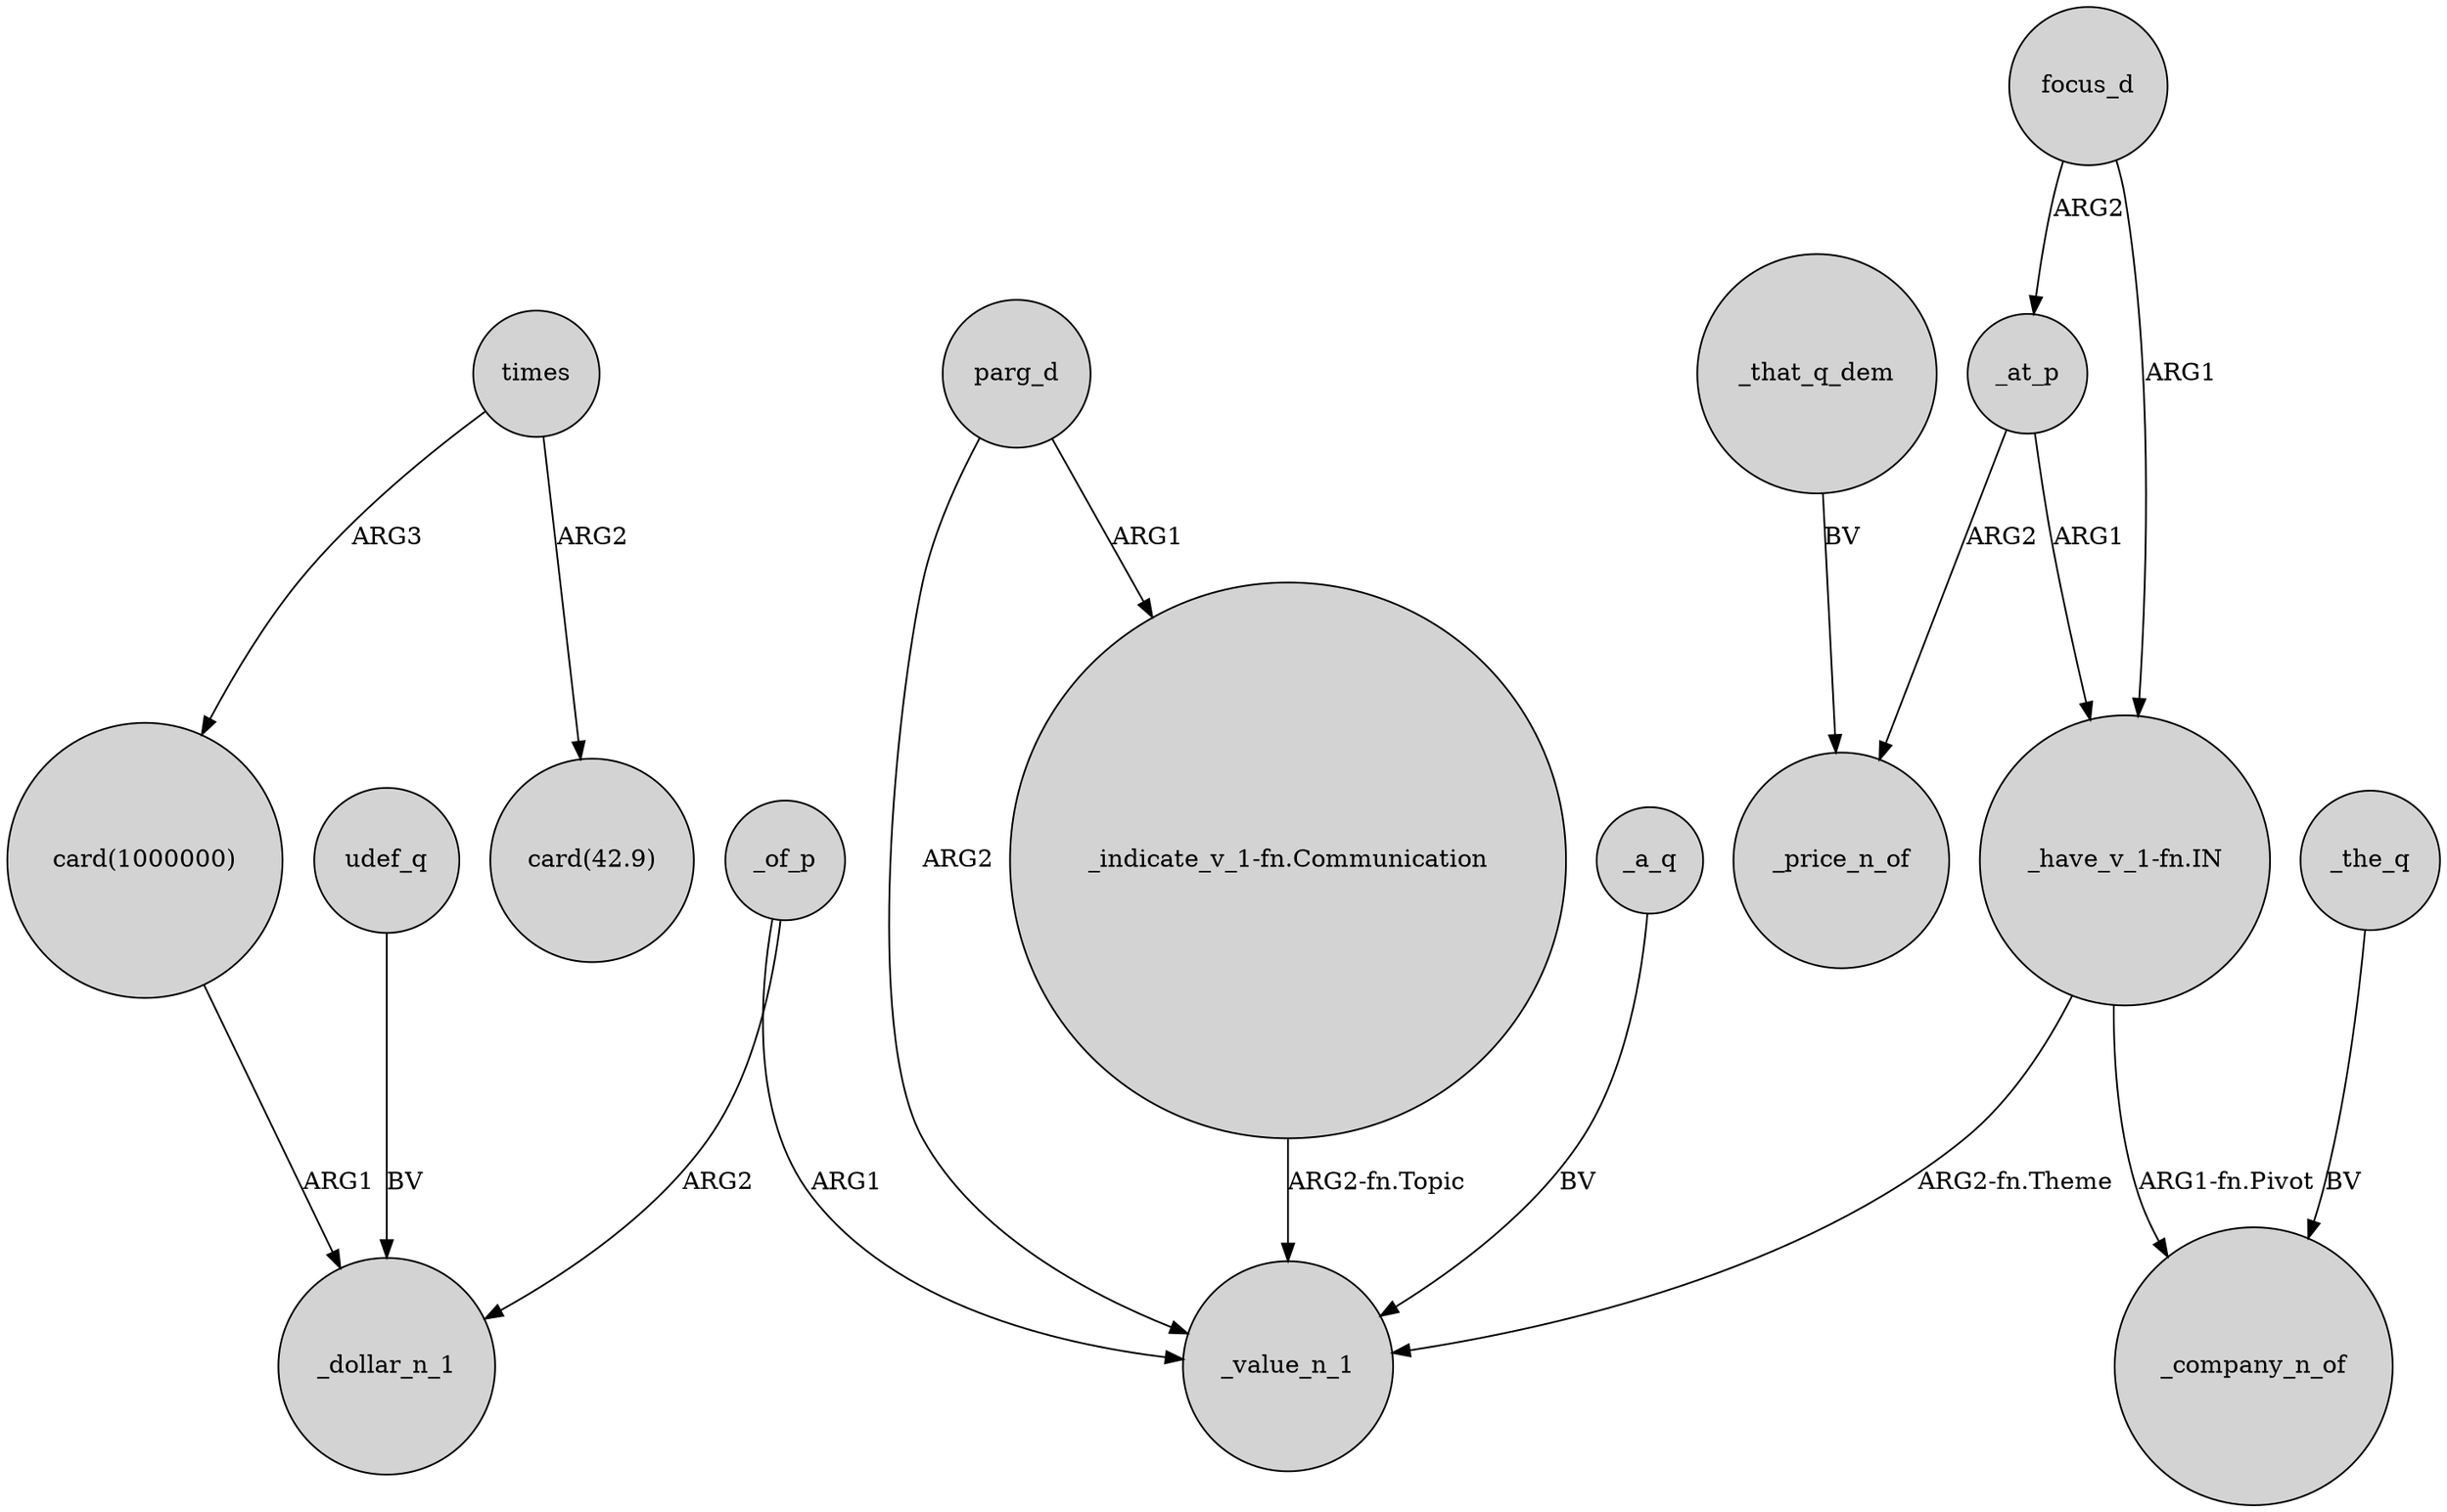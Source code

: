 digraph {
	node [shape=circle style=filled]
	focus_d -> "_have_v_1-fn.IN" [label=ARG1]
	_a_q -> _value_n_1 [label=BV]
	_of_p -> _value_n_1 [label=ARG1]
	_that_q_dem -> _price_n_of [label=BV]
	"card(1000000)" -> _dollar_n_1 [label=ARG1]
	times -> "card(42.9)" [label=ARG2]
	parg_d -> "_indicate_v_1-fn.Communication" [label=ARG1]
	parg_d -> _value_n_1 [label=ARG2]
	_of_p -> _dollar_n_1 [label=ARG2]
	times -> "card(1000000)" [label=ARG3]
	focus_d -> _at_p [label=ARG2]
	_at_p -> "_have_v_1-fn.IN" [label=ARG1]
	"_have_v_1-fn.IN" -> _company_n_of [label="ARG1-fn.Pivot"]
	_at_p -> _price_n_of [label=ARG2]
	_the_q -> _company_n_of [label=BV]
	"_have_v_1-fn.IN" -> _value_n_1 [label="ARG2-fn.Theme"]
	udef_q -> _dollar_n_1 [label=BV]
	"_indicate_v_1-fn.Communication" -> _value_n_1 [label="ARG2-fn.Topic"]
}
